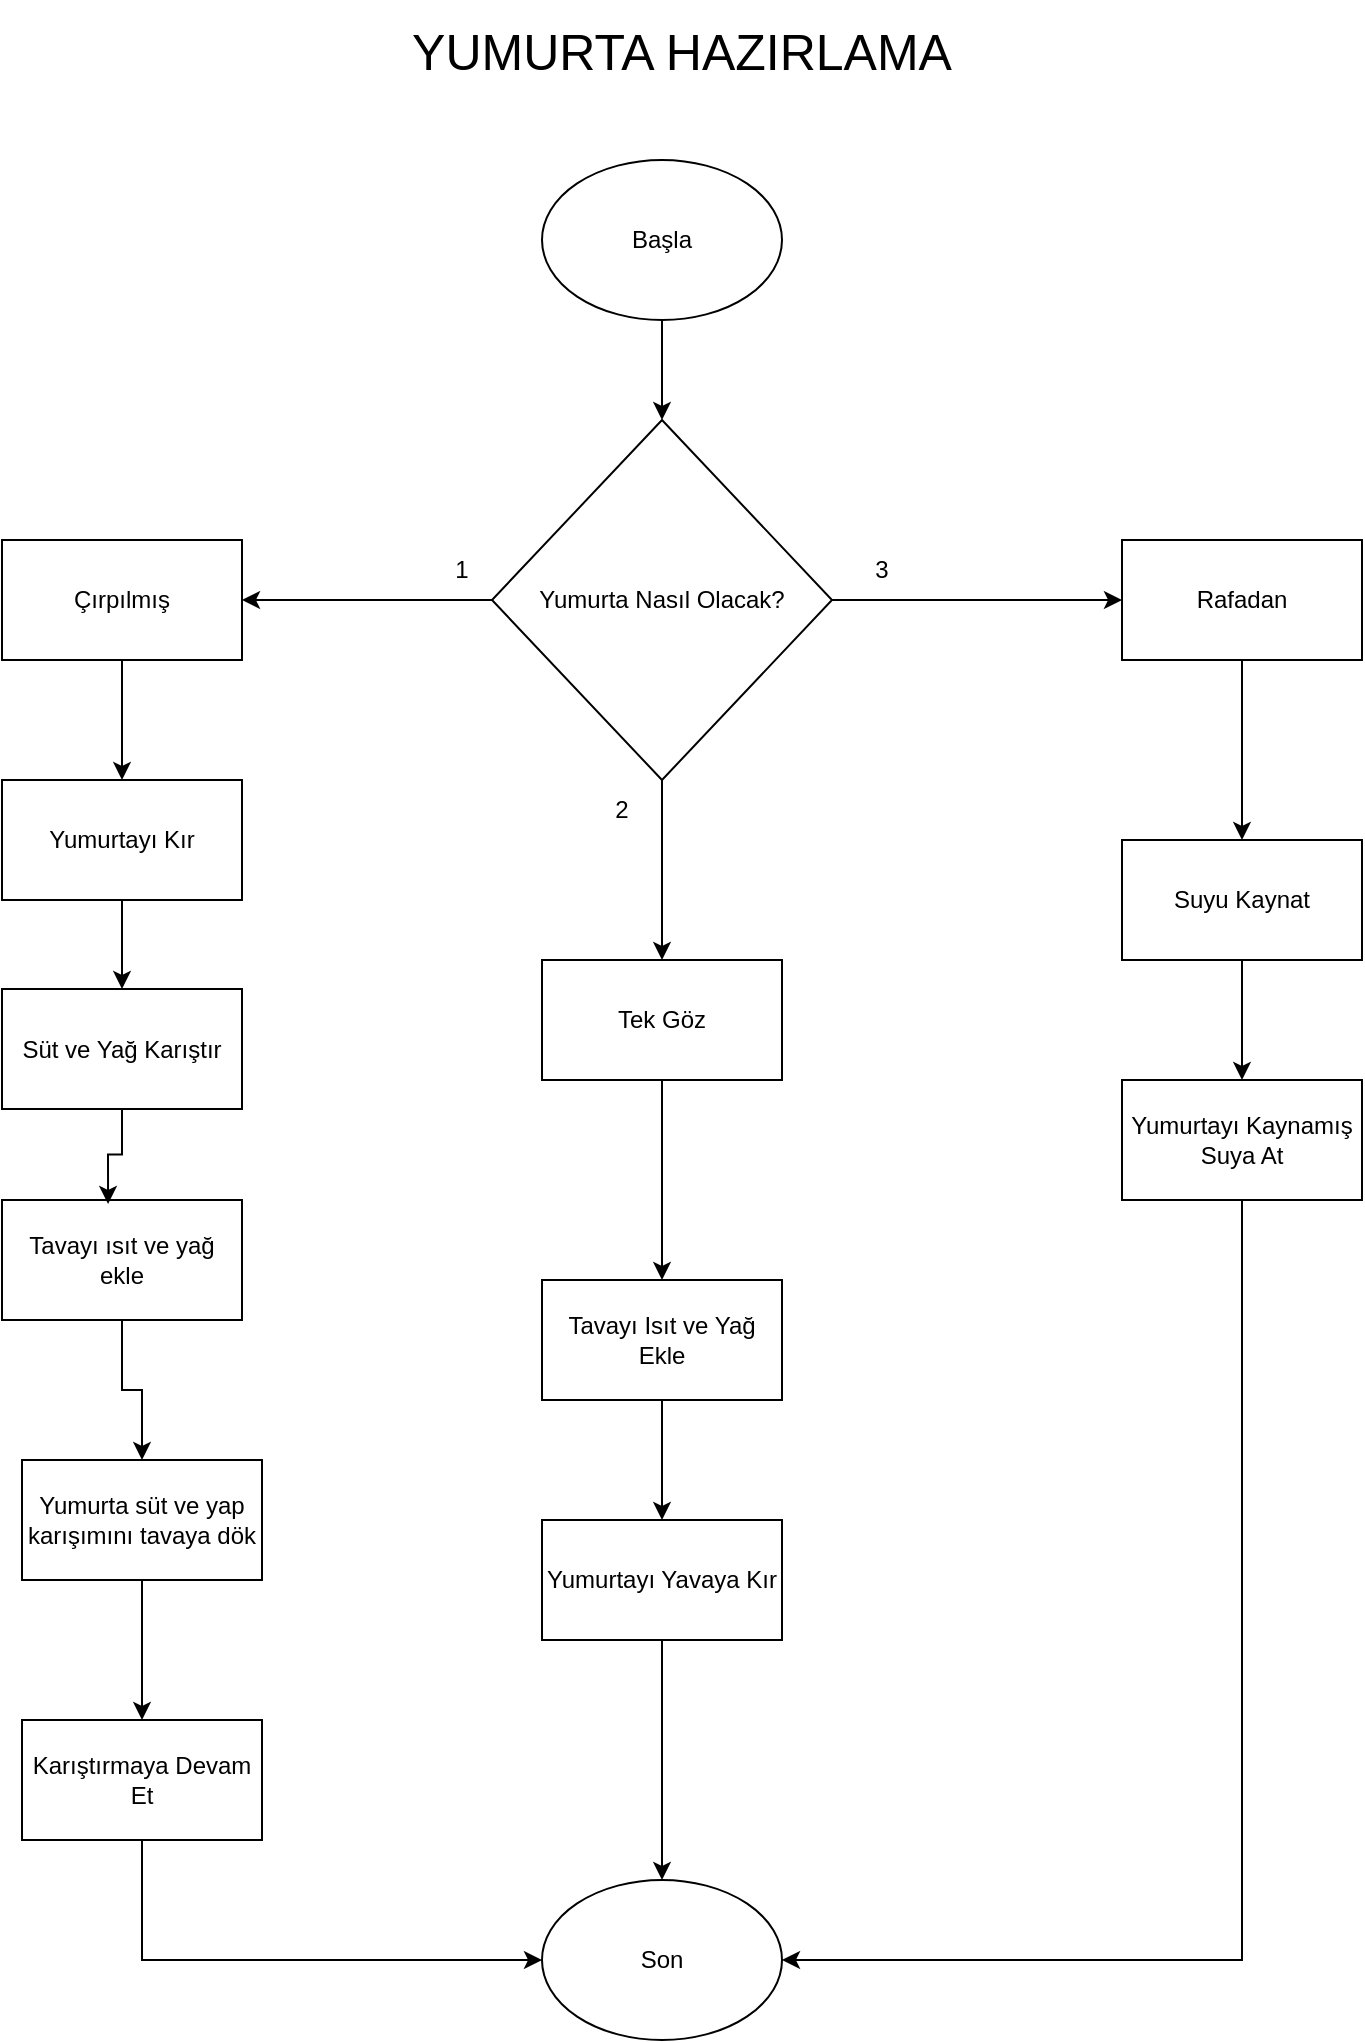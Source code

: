 <mxfile version="28.1.1">
  <diagram name="Sayfa -1" id="xmN1LkDk8YREpjK_uid6">
    <mxGraphModel grid="1" page="1" gridSize="10" guides="1" tooltips="1" connect="1" arrows="1" fold="1" pageScale="1" pageWidth="827" pageHeight="1169" math="0" shadow="0">
      <root>
        <mxCell id="0" />
        <mxCell id="1" parent="0" />
        <mxCell id="rLEUI0qw0l-vAIh4nY5u-1" value="YUMURTA HAZIRLAMA" style="text;html=1;align=center;verticalAlign=middle;whiteSpace=wrap;rounded=0;fontSize=25;" vertex="1" parent="1">
          <mxGeometry x="240" y="30" width="320" height="50" as="geometry" />
        </mxCell>
        <mxCell id="rLEUI0qw0l-vAIh4nY5u-15" style="edgeStyle=orthogonalEdgeStyle;rounded=0;orthogonalLoop=1;jettySize=auto;html=1;entryX=0.5;entryY=0;entryDx=0;entryDy=0;" edge="1" parent="1" source="rLEUI0qw0l-vAIh4nY5u-2" target="rLEUI0qw0l-vAIh4nY5u-3">
          <mxGeometry relative="1" as="geometry" />
        </mxCell>
        <mxCell id="rLEUI0qw0l-vAIh4nY5u-2" value="Başla" style="ellipse;whiteSpace=wrap;html=1;" vertex="1" parent="1">
          <mxGeometry x="330" y="110" width="120" height="80" as="geometry" />
        </mxCell>
        <mxCell id="rLEUI0qw0l-vAIh4nY5u-9" style="edgeStyle=orthogonalEdgeStyle;rounded=0;orthogonalLoop=1;jettySize=auto;html=1;" edge="1" parent="1" source="rLEUI0qw0l-vAIh4nY5u-3" target="rLEUI0qw0l-vAIh4nY5u-7">
          <mxGeometry relative="1" as="geometry" />
        </mxCell>
        <mxCell id="rLEUI0qw0l-vAIh4nY5u-10" style="edgeStyle=orthogonalEdgeStyle;rounded=0;orthogonalLoop=1;jettySize=auto;html=1;entryX=1;entryY=0.5;entryDx=0;entryDy=0;" edge="1" parent="1" source="rLEUI0qw0l-vAIh4nY5u-3" target="rLEUI0qw0l-vAIh4nY5u-5">
          <mxGeometry relative="1" as="geometry" />
        </mxCell>
        <mxCell id="rLEUI0qw0l-vAIh4nY5u-11" style="edgeStyle=orthogonalEdgeStyle;rounded=0;orthogonalLoop=1;jettySize=auto;html=1;" edge="1" parent="1" source="rLEUI0qw0l-vAIh4nY5u-3" target="rLEUI0qw0l-vAIh4nY5u-6">
          <mxGeometry relative="1" as="geometry" />
        </mxCell>
        <mxCell id="rLEUI0qw0l-vAIh4nY5u-3" value="Yumurta Nasıl Olacak?" style="rhombus;whiteSpace=wrap;html=1;" vertex="1" parent="1">
          <mxGeometry x="305" y="240" width="170" height="180" as="geometry" />
        </mxCell>
        <mxCell id="rLEUI0qw0l-vAIh4nY5u-21" style="edgeStyle=orthogonalEdgeStyle;rounded=0;orthogonalLoop=1;jettySize=auto;html=1;entryX=0.5;entryY=0;entryDx=0;entryDy=0;" edge="1" parent="1" source="rLEUI0qw0l-vAIh4nY5u-5" target="rLEUI0qw0l-vAIh4nY5u-16">
          <mxGeometry relative="1" as="geometry" />
        </mxCell>
        <mxCell id="rLEUI0qw0l-vAIh4nY5u-5" value="Çırpılmış&lt;span style=&quot;color: rgba(0, 0, 0, 0); font-family: monospace; font-size: 0px; text-align: start; text-wrap-mode: nowrap;&quot;&gt;%3CmxGraphModel%3E%3Croot%3E%3CmxCell%20id%3D%220%22%2F%3E%3CmxCell%20id%3D%221%22%20parent%3D%220%22%2F%3E%3CmxCell%20id%3D%222%22%20value%3D%22Evet%22%20style%3D%22text%3Bhtml%3D1%3Balign%3Dcenter%3BverticalAlign%3Dmiddle%3BwhiteSpace%3Dwrap%3Brounded%3D0%3B%22%20vertex%3D%221%22%20parent%3D%221%22%3E%3CmxGeometry%20x%3D%22445%22%20y%3D%22485%22%20width%3D%2260%22%20height%3D%2230%22%20as%3D%22geometry%22%2F%3E%3C%2FmxCell%3E%3C%2Froot%3E%3C%2FmxGraphModel%3E&lt;/span&gt;" style="rounded=0;whiteSpace=wrap;html=1;" vertex="1" parent="1">
          <mxGeometry x="60" y="300" width="120" height="60" as="geometry" />
        </mxCell>
        <mxCell id="rLEUI0qw0l-vAIh4nY5u-38" style="edgeStyle=orthogonalEdgeStyle;rounded=0;orthogonalLoop=1;jettySize=auto;html=1;entryX=0.5;entryY=0;entryDx=0;entryDy=0;" edge="1" parent="1" source="rLEUI0qw0l-vAIh4nY5u-6" target="rLEUI0qw0l-vAIh4nY5u-35">
          <mxGeometry relative="1" as="geometry" />
        </mxCell>
        <mxCell id="rLEUI0qw0l-vAIh4nY5u-6" value="Rafadan" style="rounded=0;whiteSpace=wrap;html=1;" vertex="1" parent="1">
          <mxGeometry x="620" y="300" width="120" height="60" as="geometry" />
        </mxCell>
        <mxCell id="rLEUI0qw0l-vAIh4nY5u-32" style="edgeStyle=orthogonalEdgeStyle;rounded=0;orthogonalLoop=1;jettySize=auto;html=1;" edge="1" parent="1" source="rLEUI0qw0l-vAIh4nY5u-7" target="rLEUI0qw0l-vAIh4nY5u-30">
          <mxGeometry relative="1" as="geometry" />
        </mxCell>
        <mxCell id="rLEUI0qw0l-vAIh4nY5u-7" value="Tek Göz" style="rounded=0;whiteSpace=wrap;html=1;" vertex="1" parent="1">
          <mxGeometry x="330" y="510" width="120" height="60" as="geometry" />
        </mxCell>
        <mxCell id="rLEUI0qw0l-vAIh4nY5u-12" value="1" style="text;html=1;align=center;verticalAlign=middle;whiteSpace=wrap;rounded=0;" vertex="1" parent="1">
          <mxGeometry x="260" y="300" width="60" height="30" as="geometry" />
        </mxCell>
        <mxCell id="rLEUI0qw0l-vAIh4nY5u-13" value="2" style="text;html=1;align=center;verticalAlign=middle;whiteSpace=wrap;rounded=0;" vertex="1" parent="1">
          <mxGeometry x="340" y="420" width="60" height="30" as="geometry" />
        </mxCell>
        <mxCell id="rLEUI0qw0l-vAIh4nY5u-14" value="3" style="text;html=1;align=center;verticalAlign=middle;whiteSpace=wrap;rounded=0;" vertex="1" parent="1">
          <mxGeometry x="470" y="300" width="60" height="30" as="geometry" />
        </mxCell>
        <mxCell id="rLEUI0qw0l-vAIh4nY5u-25" style="edgeStyle=orthogonalEdgeStyle;rounded=0;orthogonalLoop=1;jettySize=auto;html=1;entryX=0.5;entryY=0;entryDx=0;entryDy=0;" edge="1" parent="1" source="rLEUI0qw0l-vAIh4nY5u-16" target="rLEUI0qw0l-vAIh4nY5u-17">
          <mxGeometry relative="1" as="geometry" />
        </mxCell>
        <mxCell id="rLEUI0qw0l-vAIh4nY5u-16" value="Yumurtayı Kır" style="rounded=0;whiteSpace=wrap;html=1;" vertex="1" parent="1">
          <mxGeometry x="60" y="420" width="120" height="60" as="geometry" />
        </mxCell>
        <mxCell id="rLEUI0qw0l-vAIh4nY5u-17" value="Süt ve Yağ Karıştır" style="rounded=0;whiteSpace=wrap;html=1;" vertex="1" parent="1">
          <mxGeometry x="60" y="524.5" width="120" height="60" as="geometry" />
        </mxCell>
        <mxCell id="rLEUI0qw0l-vAIh4nY5u-26" style="edgeStyle=orthogonalEdgeStyle;rounded=0;orthogonalLoop=1;jettySize=auto;html=1;" edge="1" parent="1" source="rLEUI0qw0l-vAIh4nY5u-18" target="rLEUI0qw0l-vAIh4nY5u-19">
          <mxGeometry relative="1" as="geometry" />
        </mxCell>
        <mxCell id="rLEUI0qw0l-vAIh4nY5u-18" value="Tavayı ısıt ve yağ ekle" style="rounded=0;whiteSpace=wrap;html=1;" vertex="1" parent="1">
          <mxGeometry x="60" y="630" width="120" height="60" as="geometry" />
        </mxCell>
        <mxCell id="rLEUI0qw0l-vAIh4nY5u-27" style="edgeStyle=orthogonalEdgeStyle;rounded=0;orthogonalLoop=1;jettySize=auto;html=1;entryX=0.5;entryY=0;entryDx=0;entryDy=0;" edge="1" parent="1" source="rLEUI0qw0l-vAIh4nY5u-19" target="rLEUI0qw0l-vAIh4nY5u-20">
          <mxGeometry relative="1" as="geometry" />
        </mxCell>
        <mxCell id="rLEUI0qw0l-vAIh4nY5u-19" value="Yumurta süt ve yap karışımını tavaya dök" style="rounded=0;whiteSpace=wrap;html=1;" vertex="1" parent="1">
          <mxGeometry x="70" y="760" width="120" height="60" as="geometry" />
        </mxCell>
        <mxCell id="rLEUI0qw0l-vAIh4nY5u-29" style="edgeStyle=orthogonalEdgeStyle;rounded=0;orthogonalLoop=1;jettySize=auto;html=1;entryX=0;entryY=0.5;entryDx=0;entryDy=0;" edge="1" parent="1" source="rLEUI0qw0l-vAIh4nY5u-20" target="rLEUI0qw0l-vAIh4nY5u-28">
          <mxGeometry relative="1" as="geometry">
            <Array as="points">
              <mxPoint x="130" y="1010" />
            </Array>
          </mxGeometry>
        </mxCell>
        <mxCell id="rLEUI0qw0l-vAIh4nY5u-20" value="Karıştırmaya Devam Et" style="rounded=0;whiteSpace=wrap;html=1;" vertex="1" parent="1">
          <mxGeometry x="70" y="890" width="120" height="60" as="geometry" />
        </mxCell>
        <mxCell id="rLEUI0qw0l-vAIh4nY5u-23" style="edgeStyle=orthogonalEdgeStyle;rounded=0;orthogonalLoop=1;jettySize=auto;html=1;entryX=0.442;entryY=0.033;entryDx=0;entryDy=0;entryPerimeter=0;" edge="1" parent="1" source="rLEUI0qw0l-vAIh4nY5u-17" target="rLEUI0qw0l-vAIh4nY5u-18">
          <mxGeometry relative="1" as="geometry" />
        </mxCell>
        <mxCell id="rLEUI0qw0l-vAIh4nY5u-28" value="Son" style="ellipse;whiteSpace=wrap;html=1;" vertex="1" parent="1">
          <mxGeometry x="330" y="970" width="120" height="80" as="geometry" />
        </mxCell>
        <mxCell id="rLEUI0qw0l-vAIh4nY5u-33" style="edgeStyle=orthogonalEdgeStyle;rounded=0;orthogonalLoop=1;jettySize=auto;html=1;" edge="1" parent="1" source="rLEUI0qw0l-vAIh4nY5u-30" target="rLEUI0qw0l-vAIh4nY5u-31">
          <mxGeometry relative="1" as="geometry" />
        </mxCell>
        <mxCell id="rLEUI0qw0l-vAIh4nY5u-30" value="Tavayı Isıt ve Yağ Ekle" style="rounded=0;whiteSpace=wrap;html=1;" vertex="1" parent="1">
          <mxGeometry x="330" y="670" width="120" height="60" as="geometry" />
        </mxCell>
        <mxCell id="rLEUI0qw0l-vAIh4nY5u-34" style="edgeStyle=orthogonalEdgeStyle;rounded=0;orthogonalLoop=1;jettySize=auto;html=1;entryX=0.5;entryY=0;entryDx=0;entryDy=0;" edge="1" parent="1" source="rLEUI0qw0l-vAIh4nY5u-31" target="rLEUI0qw0l-vAIh4nY5u-28">
          <mxGeometry relative="1" as="geometry" />
        </mxCell>
        <mxCell id="rLEUI0qw0l-vAIh4nY5u-31" value="Yumurtayı Yavaya Kır" style="rounded=0;whiteSpace=wrap;html=1;" vertex="1" parent="1">
          <mxGeometry x="330" y="790" width="120" height="60" as="geometry" />
        </mxCell>
        <mxCell id="rLEUI0qw0l-vAIh4nY5u-39" style="edgeStyle=orthogonalEdgeStyle;rounded=0;orthogonalLoop=1;jettySize=auto;html=1;" edge="1" parent="1" source="rLEUI0qw0l-vAIh4nY5u-35" target="rLEUI0qw0l-vAIh4nY5u-36">
          <mxGeometry relative="1" as="geometry" />
        </mxCell>
        <mxCell id="rLEUI0qw0l-vAIh4nY5u-35" value="Suyu Kaynat" style="rounded=0;whiteSpace=wrap;html=1;" vertex="1" parent="1">
          <mxGeometry x="620" y="450" width="120" height="60" as="geometry" />
        </mxCell>
        <mxCell id="rLEUI0qw0l-vAIh4nY5u-37" style="edgeStyle=orthogonalEdgeStyle;rounded=0;orthogonalLoop=1;jettySize=auto;html=1;entryX=1;entryY=0.5;entryDx=0;entryDy=0;" edge="1" parent="1" source="rLEUI0qw0l-vAIh4nY5u-36" target="rLEUI0qw0l-vAIh4nY5u-28">
          <mxGeometry relative="1" as="geometry">
            <Array as="points">
              <mxPoint x="680" y="1010" />
            </Array>
          </mxGeometry>
        </mxCell>
        <mxCell id="rLEUI0qw0l-vAIh4nY5u-36" value="Yumurtayı Kaynamış Suya At" style="rounded=0;whiteSpace=wrap;html=1;" vertex="1" parent="1">
          <mxGeometry x="620" y="570" width="120" height="60" as="geometry" />
        </mxCell>
      </root>
    </mxGraphModel>
  </diagram>
</mxfile>
